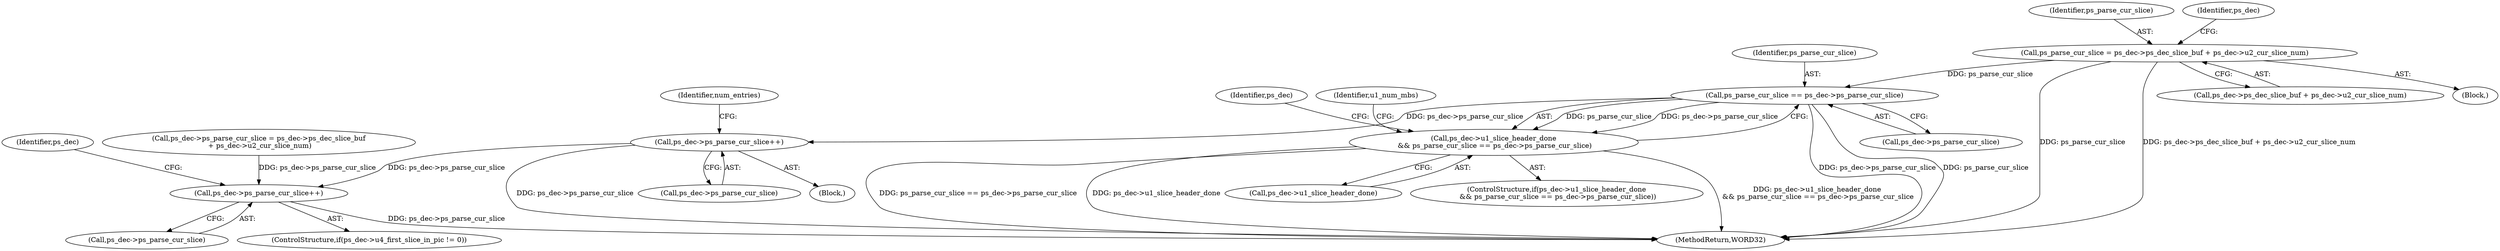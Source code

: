 digraph "0_Android_cc676ebd95247646e67907ccab150fb77a847335_0@integer" {
"1000495" [label="(Call,ps_parse_cur_slice = ps_dec->ps_dec_slice_buf + ps_dec->u2_cur_slice_num)"];
"1000509" [label="(Call,ps_parse_cur_slice == ps_dec->ps_parse_cur_slice)"];
"1000505" [label="(Call,ps_dec->u1_slice_header_done\n && ps_parse_cur_slice == ps_dec->ps_parse_cur_slice)"];
"1000733" [label="(Call,ps_dec->ps_parse_cur_slice++)"];
"1001312" [label="(Call,ps_dec->ps_parse_cur_slice++)"];
"1000514" [label="(Block,)"];
"1000510" [label="(Identifier,ps_parse_cur_slice)"];
"1000516" [label="(Identifier,u1_num_mbs)"];
"1001350" [label="(MethodReturn,WORD32)"];
"1000504" [label="(ControlStructure,if(ps_dec->u1_slice_header_done\n && ps_parse_cur_slice == ps_dec->ps_parse_cur_slice))"];
"1000497" [label="(Call,ps_dec->ps_dec_slice_buf + ps_dec->u2_cur_slice_num)"];
"1001313" [label="(Call,ps_dec->ps_parse_cur_slice)"];
"1001312" [label="(Call,ps_dec->ps_parse_cur_slice++)"];
"1000741" [label="(Identifier,ps_dec)"];
"1000493" [label="(Block,)"];
"1000733" [label="(Call,ps_dec->ps_parse_cur_slice++)"];
"1000496" [label="(Identifier,ps_parse_cur_slice)"];
"1000755" [label="(Identifier,num_entries)"];
"1000511" [label="(Call,ps_dec->ps_parse_cur_slice)"];
"1000495" [label="(Call,ps_parse_cur_slice = ps_dec->ps_dec_slice_buf + ps_dec->u2_cur_slice_num)"];
"1001318" [label="(Identifier,ps_dec)"];
"1000734" [label="(Call,ps_dec->ps_parse_cur_slice)"];
"1000739" [label="(Call,ps_dec->ps_parse_cur_slice = ps_dec->ps_dec_slice_buf\n + ps_dec->u2_cur_slice_num)"];
"1000509" [label="(Call,ps_parse_cur_slice == ps_dec->ps_parse_cur_slice)"];
"1000505" [label="(Call,ps_dec->u1_slice_header_done\n && ps_parse_cur_slice == ps_dec->ps_parse_cur_slice)"];
"1000507" [label="(Identifier,ps_dec)"];
"1000506" [label="(Call,ps_dec->u1_slice_header_done)"];
"1001306" [label="(ControlStructure,if(ps_dec->u4_first_slice_in_pic != 0))"];
"1000495" -> "1000493"  [label="AST: "];
"1000495" -> "1000497"  [label="CFG: "];
"1000496" -> "1000495"  [label="AST: "];
"1000497" -> "1000495"  [label="AST: "];
"1000507" -> "1000495"  [label="CFG: "];
"1000495" -> "1001350"  [label="DDG: ps_parse_cur_slice"];
"1000495" -> "1001350"  [label="DDG: ps_dec->ps_dec_slice_buf + ps_dec->u2_cur_slice_num"];
"1000495" -> "1000509"  [label="DDG: ps_parse_cur_slice"];
"1000509" -> "1000505"  [label="AST: "];
"1000509" -> "1000511"  [label="CFG: "];
"1000510" -> "1000509"  [label="AST: "];
"1000511" -> "1000509"  [label="AST: "];
"1000505" -> "1000509"  [label="CFG: "];
"1000509" -> "1001350"  [label="DDG: ps_dec->ps_parse_cur_slice"];
"1000509" -> "1001350"  [label="DDG: ps_parse_cur_slice"];
"1000509" -> "1000505"  [label="DDG: ps_parse_cur_slice"];
"1000509" -> "1000505"  [label="DDG: ps_dec->ps_parse_cur_slice"];
"1000509" -> "1000733"  [label="DDG: ps_dec->ps_parse_cur_slice"];
"1000505" -> "1000504"  [label="AST: "];
"1000505" -> "1000506"  [label="CFG: "];
"1000506" -> "1000505"  [label="AST: "];
"1000516" -> "1000505"  [label="CFG: "];
"1000741" -> "1000505"  [label="CFG: "];
"1000505" -> "1001350"  [label="DDG: ps_parse_cur_slice == ps_dec->ps_parse_cur_slice"];
"1000505" -> "1001350"  [label="DDG: ps_dec->u1_slice_header_done"];
"1000505" -> "1001350"  [label="DDG: ps_dec->u1_slice_header_done\n && ps_parse_cur_slice == ps_dec->ps_parse_cur_slice"];
"1000733" -> "1000514"  [label="AST: "];
"1000733" -> "1000734"  [label="CFG: "];
"1000734" -> "1000733"  [label="AST: "];
"1000755" -> "1000733"  [label="CFG: "];
"1000733" -> "1001350"  [label="DDG: ps_dec->ps_parse_cur_slice"];
"1000733" -> "1001312"  [label="DDG: ps_dec->ps_parse_cur_slice"];
"1001312" -> "1001306"  [label="AST: "];
"1001312" -> "1001313"  [label="CFG: "];
"1001313" -> "1001312"  [label="AST: "];
"1001318" -> "1001312"  [label="CFG: "];
"1001312" -> "1001350"  [label="DDG: ps_dec->ps_parse_cur_slice"];
"1000739" -> "1001312"  [label="DDG: ps_dec->ps_parse_cur_slice"];
}
